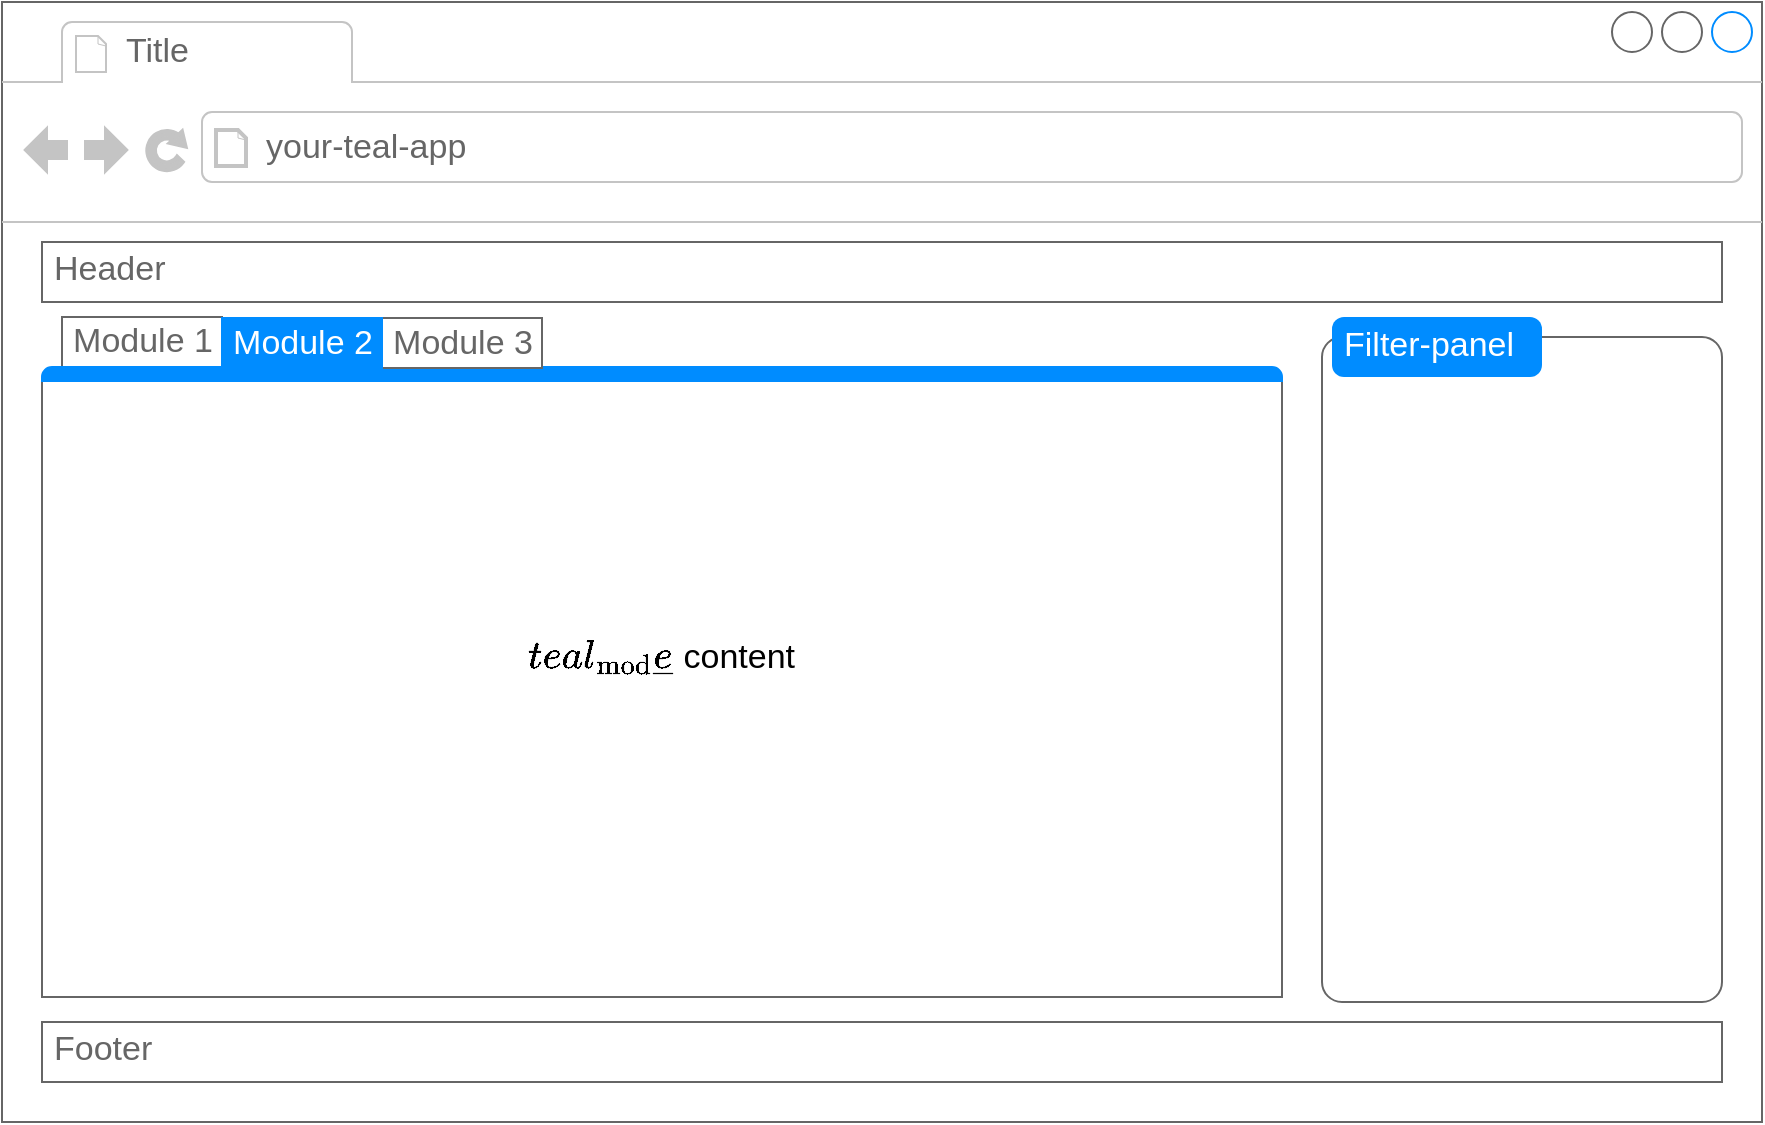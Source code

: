 <?xml version="1.0" encoding="UTF-8"?>
<mxfile version="22.1.20" type="google">
  <diagram name="Page-1" id="Af2CoAbSZcckCuTcOnmQ">
    <mxGraphModel dx="1026" dy="684" grid="1" gridSize="10" guides="1" tooltips="1" connect="1" arrows="1" fold="1" page="1" pageScale="1" pageWidth="827" pageHeight="1169" math="0" shadow="0">
      <root>
        <mxCell id="0" />
        <mxCell id="1" parent="0" />
        <mxCell id="2" value="" style="strokeWidth=1;shadow=0;dashed=0;align=center;html=1;shape=mxgraph.mockup.containers.browserWindow;rSize=0;strokeColor=#666666;strokeColor2=#008cff;strokeColor3=#c4c4c4;mainText=,;recursiveResize=0;" vertex="1" parent="1">
          <mxGeometry x="60" y="150" width="880" height="560" as="geometry" />
        </mxCell>
        <mxCell id="3" value="Title" style="strokeWidth=1;shadow=0;dashed=0;align=center;html=1;shape=mxgraph.mockup.containers.anchor;fontSize=17;fontColor=#666666;align=left;whiteSpace=wrap;" vertex="1" parent="2">
          <mxGeometry x="60" y="12" width="110" height="26" as="geometry" />
        </mxCell>
        <mxCell id="4" value="your-teal-app" style="strokeWidth=1;shadow=0;dashed=0;align=center;html=1;shape=mxgraph.mockup.containers.anchor;rSize=0;fontSize=17;fontColor=#666666;align=left;" vertex="1" parent="2">
          <mxGeometry x="130" y="60" width="250" height="26" as="geometry" />
        </mxCell>
        <mxCell id="5" value="`teal_module` content" style="strokeWidth=1;shadow=0;dashed=0;align=center;html=1;shape=mxgraph.mockup.containers.marginRect2;rectMarginTop=32;strokeColor=#666666;gradientColor=none;whiteSpace=wrap;fontSize=17;" vertex="1" parent="2">
          <mxGeometry x="20" y="157.5" width="620" height="340" as="geometry" />
        </mxCell>
        <mxCell id="6" value="Module 1" style="strokeColor=inherit;fillColor=inherit;gradientColor=inherit;strokeWidth=1;shadow=0;dashed=0;align=center;html=1;shape=mxgraph.mockup.containers.rrect;rSize=0;fontSize=17;fontColor=#666666;gradientColor=none;" vertex="1" parent="5">
          <mxGeometry width="80" height="25" relative="1" as="geometry">
            <mxPoint x="10" as="offset" />
          </mxGeometry>
        </mxCell>
        <mxCell id="7" value="" style="strokeWidth=1;shadow=0;dashed=0;align=center;html=1;shape=mxgraph.mockup.containers.topButton;rSize=5;strokeColor=#008cff;fillColor=#008cff;gradientColor=none;resizeWidth=1;movable=0;deletable=1;" vertex="1" parent="5">
          <mxGeometry width="620" height="7" relative="1" as="geometry">
            <mxPoint y="25" as="offset" />
          </mxGeometry>
        </mxCell>
        <mxCell id="8" value="" style="shape=mxgraph.mockup.containers.marginRect;rectMarginTop=10;strokeColor=#666666;strokeWidth=1;dashed=0;rounded=1;arcSize=5;recursiveResize=0;html=1;whiteSpace=wrap;" vertex="1" parent="2">
          <mxGeometry x="660" y="157.5" width="200" height="342.5" as="geometry" />
        </mxCell>
        <mxCell id="9" value="Filter-panel" style="shape=rect;strokeColor=none;fillColor=#008cff;strokeWidth=1;dashed=0;rounded=1;arcSize=20;fontColor=#ffffff;fontSize=17;spacing=2;spacingTop=-2;align=left;autosize=1;spacingLeft=4;resizeWidth=0;resizeHeight=0;perimeter=none;html=1;whiteSpace=wrap;" vertex="1" parent="8">
          <mxGeometry x="5" width="105" height="30" as="geometry" />
        </mxCell>
        <mxCell id="10" value="Header" style="strokeWidth=1;shadow=0;dashed=0;align=center;html=1;shape=mxgraph.mockup.text.textBox;fontColor=#666666;align=left;fontSize=17;spacingLeft=4;spacingTop=-3;whiteSpace=wrap;strokeColor=#666666;mainText=" vertex="1" parent="2">
          <mxGeometry x="20" y="120" width="840" height="30" as="geometry" />
        </mxCell>
        <mxCell id="11" value="Footer" style="strokeWidth=1;shadow=0;dashed=0;align=center;html=1;shape=mxgraph.mockup.text.textBox;fontColor=#666666;align=left;fontSize=17;spacingLeft=4;spacingTop=-3;whiteSpace=wrap;strokeColor=#666666;mainText=" vertex="1" parent="2">
          <mxGeometry x="20" y="510" width="840" height="30" as="geometry" />
        </mxCell>
        <mxCell id="12" value="Module 3" style="strokeColor=inherit;fillColor=inherit;gradientColor=inherit;strokeWidth=1;shadow=0;dashed=0;align=center;html=1;shape=mxgraph.mockup.containers.rrect;rSize=0;fontSize=17;fontColor=#666666;gradientColor=none;" vertex="1" parent="2">
          <mxGeometry width="80" height="25" relative="1" as="geometry">
            <mxPoint x="190" y="158" as="offset" />
          </mxGeometry>
        </mxCell>
        <mxCell id="13" value="&lt;font style=&quot;font-size: 17px;&quot;&gt;Module&lt;/font&gt; 2" style="strokeWidth=1;shadow=0;dashed=0;align=center;html=1;shape=mxgraph.mockup.containers.rrect;rSize=0;fontSize=17;fontColor=#ffffff;strokeColor=#008cff;fillColor=#008cff;" vertex="1" parent="2">
          <mxGeometry width="80" height="25" relative="1" as="geometry">
            <mxPoint x="110" y="158" as="offset" />
          </mxGeometry>
        </mxCell>
      </root>
    </mxGraphModel>
  </diagram>
</mxfile>

